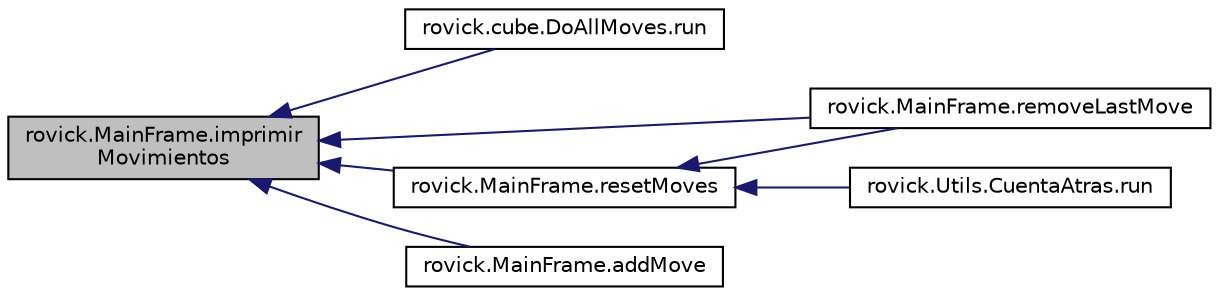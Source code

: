 digraph "rovick.MainFrame.imprimirMovimientos"
{
  edge [fontname="Helvetica",fontsize="10",labelfontname="Helvetica",labelfontsize="10"];
  node [fontname="Helvetica",fontsize="10",shape=record];
  rankdir="LR";
  Node29 [label="rovick.MainFrame.imprimir\lMovimientos",height=0.2,width=0.4,color="black", fillcolor="grey75", style="filled", fontcolor="black"];
  Node29 -> Node30 [dir="back",color="midnightblue",fontsize="10",style="solid",fontname="Helvetica"];
  Node30 [label="rovick.cube.DoAllMoves.run",height=0.2,width=0.4,color="black", fillcolor="white", style="filled",URL="$classrovick_1_1cube_1_1DoAllMoves.html#a19f19c1e0e3f4b224170839f2233997c"];
  Node29 -> Node31 [dir="back",color="midnightblue",fontsize="10",style="solid",fontname="Helvetica"];
  Node31 [label="rovick.MainFrame.resetMoves",height=0.2,width=0.4,color="black", fillcolor="white", style="filled",URL="$group__Auxiliares.html#ga5c0bd377260e617abd7b98081ccd538d",tooltip="Limpia la interface y duvuelve las variables a su estado por defecto. "];
  Node31 -> Node32 [dir="back",color="midnightblue",fontsize="10",style="solid",fontname="Helvetica"];
  Node32 [label="rovick.MainFrame.removeLastMove",height=0.2,width=0.4,color="black", fillcolor="white", style="filled",URL="$group__Auxiliares.html#ga27c198265fb7a3f149b95aaac12bf9f0",tooltip="Borra el ultimo movimiento del ArrayList movimientos, y ajusta los tiempos y los movimientos. "];
  Node31 -> Node33 [dir="back",color="midnightblue",fontsize="10",style="solid",fontname="Helvetica"];
  Node33 [label="rovick.Utils.CuentaAtras.run",height=0.2,width=0.4,color="black", fillcolor="white", style="filled",URL="$classrovick_1_1Utils_1_1CuentaAtras.html#aabd60572d54245e890b235d5bf4874db"];
  Node29 -> Node34 [dir="back",color="midnightblue",fontsize="10",style="solid",fontname="Helvetica"];
  Node34 [label="rovick.MainFrame.addMove",height=0.2,width=0.4,color="black", fillcolor="white", style="filled",URL="$group__Auxiliares.html#ga49c8ae6bbd67d575b5b9c8ee575a82ff",tooltip="Añade el movimiento al ArrayLista movimientos dependiendo de que movimiento sea. "];
  Node29 -> Node32 [dir="back",color="midnightblue",fontsize="10",style="solid",fontname="Helvetica"];
}
